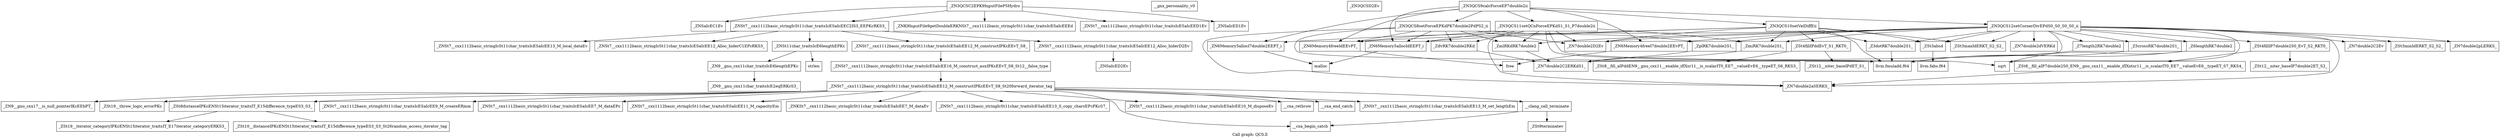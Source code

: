 digraph "Call graph: QCS.ll" {
	label="Call graph: QCS.ll";

	Node0x561f351d5d30 [shape=record,label="{_ZN3QCSC2EPK9InputFileP5Hydro}"];
	Node0x561f351d5d30 -> Node0x561f35246cd0;
	Node0x561f351d5d30 -> Node0x561f35221800;
	Node0x561f351d5d30 -> Node0x561f352253b0;
	Node0x561f351d5d30 -> Node0x561f351e33d0;
	Node0x561f351d5d30 -> Node0x561f351ad550;
	Node0x561f352253b0 [shape=record,label="{_ZNK9InputFile9getDoubleERKNSt7__cxx1112basic_stringIcSt11char_traitsIcESaIcEEEd}"];
	Node0x561f35246cd0 [shape=record,label="{_ZNSaIcEC1Ev}"];
	Node0x561f35221800 [shape=record,label="{_ZNSt7__cxx1112basic_stringIcSt11char_traitsIcESaIcEEC2IS3_EEPKcRKS3_}"];
	Node0x561f35221800 -> Node0x561f351ac840;
	Node0x561f35221800 -> Node0x561f351ac520;
	Node0x561f35221800 -> Node0x561f351ad360;
	Node0x561f35221800 -> Node0x561f35249a70;
	Node0x561f35221800 -> Node0x561f35207260;
	Node0x561f351efaa0 [shape=record,label="{__gxx_personality_v0}"];
	Node0x561f351e33d0 [shape=record,label="{_ZNSt7__cxx1112basic_stringIcSt11char_traitsIcESaIcEED1Ev}"];
	Node0x561f351ad550 [shape=record,label="{_ZNSaIcED1Ev}"];
	Node0x561f351d0e30 [shape=record,label="{_ZN3QCSD2Ev}"];
	Node0x561f3516c2d0 [shape=record,label="{_ZN3QCS9calcForceEP7double2ii}"];
	Node0x561f3516c2d0 -> Node0x561f351ad610;
	Node0x561f3516c2d0 -> Node0x561f351b3eb0;
	Node0x561f3516c2d0 -> Node0x561f351b3450;
	Node0x561f3516c2d0 -> Node0x561f351b23e0;
	Node0x561f3516c2d0 -> Node0x561f351b85f0;
	Node0x561f3516c2d0 -> Node0x561f351cd6e0;
	Node0x561f3516c2d0 -> Node0x561f351cd3a0;
	Node0x561f3516c2d0 -> Node0x561f351cd060;
	Node0x561f351ad610 [shape=record,label="{_ZN6Memory5allocIdEEPT_i}"];
	Node0x561f351ad610 -> Node0x561f351b4b00;
	Node0x561f351cd6e0 [shape=record,label="{_ZN6Memory5allocI7double2EEPT_i}"];
	Node0x561f351cd6e0 -> Node0x561f351b4b00;
	Node0x561f351cd3a0 [shape=record,label="{_ZN3QCS12setCornerDivEPdS0_S0_S0_S0_ii}"];
	Node0x561f351cd3a0 -> Node0x561f351cd6e0;
	Node0x561f351cd3a0 -> Node0x561f351b5640;
	Node0x561f351cd3a0 -> Node0x561f351b9a20;
	Node0x561f351cd3a0 -> Node0x561f351b3eb0;
	Node0x561f351cd3a0 -> Node0x561f351c20b0;
	Node0x561f351cd3a0 -> Node0x561f351c5890;
	Node0x561f351cd3a0 -> Node0x561f351c2b30;
	Node0x561f351cd3a0 -> Node0x561f351be220;
	Node0x561f351cd3a0 -> Node0x561f351bff50;
	Node0x561f351cd3a0 -> Node0x561f351b6a50;
	Node0x561f351cd3a0 -> Node0x561f351b8370;
	Node0x561f351cd3a0 -> Node0x561f351bf510;
	Node0x561f351cd3a0 -> Node0x561f351ba210;
	Node0x561f351cd3a0 -> Node0x561f351c1790;
	Node0x561f351cd3a0 -> Node0x561f351baf40;
	Node0x561f351cd3a0 -> Node0x561f351bafc0;
	Node0x561f351cd3a0 -> Node0x561f351c11b0;
	Node0x561f351cd3a0 -> Node0x561f351bd840;
	Node0x561f351cd3a0 -> Node0x561f351c14b0;
	Node0x561f351cd3a0 -> Node0x561f351bea10;
	Node0x561f351cd060 [shape=record,label="{_ZN3QCS11setQCnForceEPKdS1_S1_P7double2ii}"];
	Node0x561f351cd060 -> Node0x561f351ad610;
	Node0x561f351cd060 -> Node0x561f351c6150;
	Node0x561f351cd060 -> Node0x561f351c20b0;
	Node0x561f351cd060 -> Node0x561f351be220;
	Node0x561f351cd060 -> Node0x561f351bd840;
	Node0x561f351cd060 -> Node0x561f351c6ba0;
	Node0x561f351cd060 -> Node0x561f351bafc0;
	Node0x561f351cd060 -> Node0x561f351b9a20;
	Node0x561f351cd060 -> Node0x561f351b3450;
	Node0x561f351b85f0 [shape=record,label="{_ZN3QCS8setForceEPKdPK7double2PdPS2_ii}"];
	Node0x561f351b85f0 -> Node0x561f351ad610;
	Node0x561f351b85f0 -> Node0x561f351c6150;
	Node0x561f351b85f0 -> Node0x561f351bd840;
	Node0x561f351b85f0 -> Node0x561f351bff50;
	Node0x561f351b85f0 -> Node0x561f351b3450;
	Node0x561f351b85f0 -> Node0x561f351b9a20;
	Node0x561f351b85f0 -> Node0x561f351bafc0;
	Node0x561f351b85f0 -> Node0x561f351c6ba0;
	Node0x561f351b23e0 [shape=record,label="{_ZN3QCS10setVelDiffEii}"];
	Node0x561f351b23e0 -> Node0x561f351ad610;
	Node0x561f351b23e0 -> Node0x561f351c74c0;
	Node0x561f351b23e0 -> Node0x561f351be220;
	Node0x561f351b23e0 -> Node0x561f351b3450;
	Node0x561f351b23e0 -> Node0x561f351c11b0;
	Node0x561f351b23e0 -> Node0x561f351c1790;
	Node0x561f351b23e0 -> Node0x561f351c5890;
	Node0x561f351b23e0 -> Node0x561f351b9a20;
	Node0x561f351b23e0 -> Node0x561f351c6150;
	Node0x561f351b3450 [shape=record,label="{_ZN6Memory4freeIdEEvPT_}"];
	Node0x561f351b3450 -> Node0x561f351cca00;
	Node0x561f351b3eb0 [shape=record,label="{_ZN6Memory4freeI7double2EEvPT_}"];
	Node0x561f351b3eb0 -> Node0x561f351cca00;
	Node0x561f351b5640 [shape=record,label="{_ZN7double2C2Ev}"];
	Node0x561f351b8370 [shape=record,label="{_ZSt4fillIP7double2S0_EvT_S2_RKT0_}"];
	Node0x561f351b8370 -> Node0x561f351ce690;
	Node0x561f351b8370 -> Node0x561f351d3a90;
	Node0x561f351b6a50 [shape=record,label="{_ZN7double2C2ERKdS1_}"];
	Node0x561f351b9a20 [shape=record,label="{_ZN7double2D2Ev}"];
	Node0x561f351ba210 [shape=record,label="{_ZN7double2pLERKS_}"];
	Node0x561f351baf40 [shape=record,label="{_ZN7double2dVERKd}"];
	Node0x561f351bafc0 [shape=record,label="{_ZN7double2aSERKS_}"];
	Node0x561f351bd840 [shape=record,label="{_ZmlRKdRK7double2}"];
	Node0x561f351bd840 -> Node0x561f351b6a50;
	Node0x561f351bff50 [shape=record,label="{_ZplRK7double2S1_}"];
	Node0x561f351bff50 -> Node0x561f351b6a50;
	Node0x561f351bea10 [shape=record,label="{_Z5crossRK7double2S1_}"];
	Node0x561f351bea10 -> Node0x561f351c6150;
	Node0x561f351be220 [shape=record,label="{_ZmiRK7double2S1_}"];
	Node0x561f351be220 -> Node0x561f351b6a50;
	Node0x561f351bf510 [shape=record,label="{_ZSt3minIdERKT_S2_S2_}"];
	Node0x561f351c11b0 [shape=record,label="{_Z3dotRK7double2S1_}"];
	Node0x561f351c11b0 -> Node0x561f351c6150;
	Node0x561f351c14b0 [shape=record,label="{_Z6lengthRK7double2}"];
	Node0x561f351c14b0 -> Node0x561f351c6150;
	Node0x561f351c14b0 -> Node0x561f351c20b0;
	Node0x561f351c1790 [shape=record,label="{_ZSt3absd}"];
	Node0x561f351c1790 -> Node0x561f351d6fa0;
	Node0x561f351c20b0 [shape=record,label="{sqrt}"];
	Node0x561f351c2b30 [shape=record,label="{_Z7length2RK7double2}"];
	Node0x561f351c2b30 -> Node0x561f351c6150;
	Node0x561f351c5890 [shape=record,label="{_ZSt3maxIdERKT_S2_S2_}"];
	Node0x561f351c6150 [shape=record,label="{llvm.fmuladd.f64}"];
	Node0x561f351c6ba0 [shape=record,label="{_ZdvRK7double2RKd}"];
	Node0x561f351c6ba0 -> Node0x561f351b6a50;
	Node0x561f351c74c0 [shape=record,label="{_ZSt4fillIPddEvT_S1_RKT0_}"];
	Node0x561f351c74c0 -> Node0x561f351daf10;
	Node0x561f351c74c0 -> Node0x561f351df580;
	Node0x561f351d6fa0 [shape=record,label="{llvm.fabs.f64}"];
	Node0x561f351ac840 [shape=record,label="{_ZNSt7__cxx1112basic_stringIcSt11char_traitsIcESaIcEE13_M_local_dataEv}"];
	Node0x561f351ac520 [shape=record,label="{_ZNSt7__cxx1112basic_stringIcSt11char_traitsIcESaIcEE12_Alloc_hiderC1EPcRKS3_}"];
	Node0x561f35249a70 [shape=record,label="{_ZNSt7__cxx1112basic_stringIcSt11char_traitsIcESaIcEE12_M_constructIPKcEEvT_S8_}"];
	Node0x561f35249a70 -> Node0x561f351e0230;
	Node0x561f351ad360 [shape=record,label="{_ZNSt11char_traitsIcE6lengthEPKc}"];
	Node0x561f351ad360 -> Node0x561f351e17e0;
	Node0x561f351ad360 -> Node0x561f351e26f0;
	Node0x561f35207260 [shape=record,label="{_ZNSt7__cxx1112basic_stringIcSt11char_traitsIcESaIcEE12_Alloc_hiderD2Ev}"];
	Node0x561f35207260 -> Node0x561f351e2bc0;
	Node0x561f351e0230 [shape=record,label="{_ZNSt7__cxx1112basic_stringIcSt11char_traitsIcESaIcEE16_M_construct_auxIPKcEEvT_S8_St12__false_type}"];
	Node0x561f351e0230 -> Node0x561f351e3810;
	Node0x561f351e3810 [shape=record,label="{_ZNSt7__cxx1112basic_stringIcSt11char_traitsIcESaIcEE12_M_constructIPKcEEvT_S8_St20forward_iterator_tag}"];
	Node0x561f351e3810 -> Node0x561f351e4070;
	Node0x561f351e3810 -> Node0x561f351e49c0;
	Node0x561f351e3810 -> Node0x561f351e4f40;
	Node0x561f351e3810 -> Node0x561f351e5510;
	Node0x561f351e3810 -> Node0x561f351e5b00;
	Node0x561f351e3810 -> Node0x561f351e6170;
	Node0x561f351e3810 -> Node0x561f351e66f0;
	Node0x561f351e3810 -> Node0x561f351e6cc0;
	Node0x561f351e3810 -> Node0x561f351e7330;
	Node0x561f351e3810 -> Node0x561f351e8b30;
	Node0x561f351e3810 -> Node0x561f351e93a0;
	Node0x561f351e3810 -> Node0x561f351e9920;
	Node0x561f351e3810 -> Node0x561f351e9fa0;
	Node0x561f351e3810 -> Node0x561f351ed9c0;
	Node0x561f351e4070 [shape=record,label="{_ZN9__gnu_cxx17__is_null_pointerIKcEEbPT_}"];
	Node0x561f351e49c0 [shape=record,label="{_ZSt19__throw_logic_errorPKc}"];
	Node0x561f351e4f40 [shape=record,label="{_ZSt8distanceIPKcENSt15iterator_traitsIT_E15difference_typeES3_S3_}"];
	Node0x561f351e4f40 -> Node0x561f351f03f0;
	Node0x561f351e4f40 -> Node0x561f351f1450;
	Node0x561f351e5b00 [shape=record,label="{_ZNSt7__cxx1112basic_stringIcSt11char_traitsIcESaIcEE7_M_dataEPc}"];
	Node0x561f351e5510 [shape=record,label="{_ZNSt7__cxx1112basic_stringIcSt11char_traitsIcESaIcEE9_M_createERmm}"];
	Node0x561f351e6170 [shape=record,label="{_ZNSt7__cxx1112basic_stringIcSt11char_traitsIcESaIcEE11_M_capacityEm}"];
	Node0x561f351e6cc0 [shape=record,label="{_ZNSt7__cxx1112basic_stringIcSt11char_traitsIcESaIcEE13_S_copy_charsEPcPKcS7_}"];
	Node0x561f351e66f0 [shape=record,label="{_ZNKSt7__cxx1112basic_stringIcSt11char_traitsIcESaIcEE7_M_dataEv}"];
	Node0x561f351e7330 [shape=record,label="{__cxa_begin_catch}"];
	Node0x561f351e8b30 [shape=record,label="{_ZNSt7__cxx1112basic_stringIcSt11char_traitsIcESaIcEE10_M_disposeEv}"];
	Node0x561f351e93a0 [shape=record,label="{__cxa_rethrow}"];
	Node0x561f351e9920 [shape=record,label="{__cxa_end_catch}"];
	Node0x561f351ed9c0 [shape=record,label="{__clang_call_terminate}"];
	Node0x561f351ed9c0 -> Node0x561f351e7330;
	Node0x561f351ed9c0 -> Node0x561f351f5030;
	Node0x561f351f5030 [shape=record,label="{_ZSt9terminatev}"];
	Node0x561f351e9fa0 [shape=record,label="{_ZNSt7__cxx1112basic_stringIcSt11char_traitsIcESaIcEE13_M_set_lengthEm}"];
	Node0x561f351f1450 [shape=record,label="{_ZSt10__distanceIPKcENSt15iterator_traitsIT_E15difference_typeES3_S3_St26random_access_iterator_tag}"];
	Node0x561f351f03f0 [shape=record,label="{_ZSt19__iterator_categoryIPKcENSt15iterator_traitsIT_E17iterator_categoryERKS3_}"];
	Node0x561f351e17e0 [shape=record,label="{_ZN9__gnu_cxx11char_traitsIcE6lengthEPKc}"];
	Node0x561f351e17e0 -> Node0x561f351f61e0;
	Node0x561f351e26f0 [shape=record,label="{strlen}"];
	Node0x561f351f61e0 [shape=record,label="{_ZN9__gnu_cxx11char_traitsIcE2eqERKcS3_}"];
	Node0x561f351e2bc0 [shape=record,label="{_ZNSaIcED2Ev}"];
	Node0x561f351b4b00 [shape=record,label="{malloc}"];
	Node0x561f351cca00 [shape=record,label="{free}"];
	Node0x561f351d3a90 [shape=record,label="{_ZSt8__fill_aIP7double2S0_EN9__gnu_cxx11__enable_ifIXntsr11__is_scalarIT0_EE7__valueEvE6__typeET_S7_RKS4_}"];
	Node0x561f351d3a90 -> Node0x561f351bafc0;
	Node0x561f351ce690 [shape=record,label="{_ZSt12__niter_baseIP7double2ET_S2_}"];
	Node0x561f351df580 [shape=record,label="{_ZSt8__fill_aIPddEN9__gnu_cxx11__enable_ifIXsr11__is_scalarIT0_EE7__valueEvE6__typeET_S6_RKS3_}"];
	Node0x561f351daf10 [shape=record,label="{_ZSt12__niter_baseIPdET_S1_}"];
}
